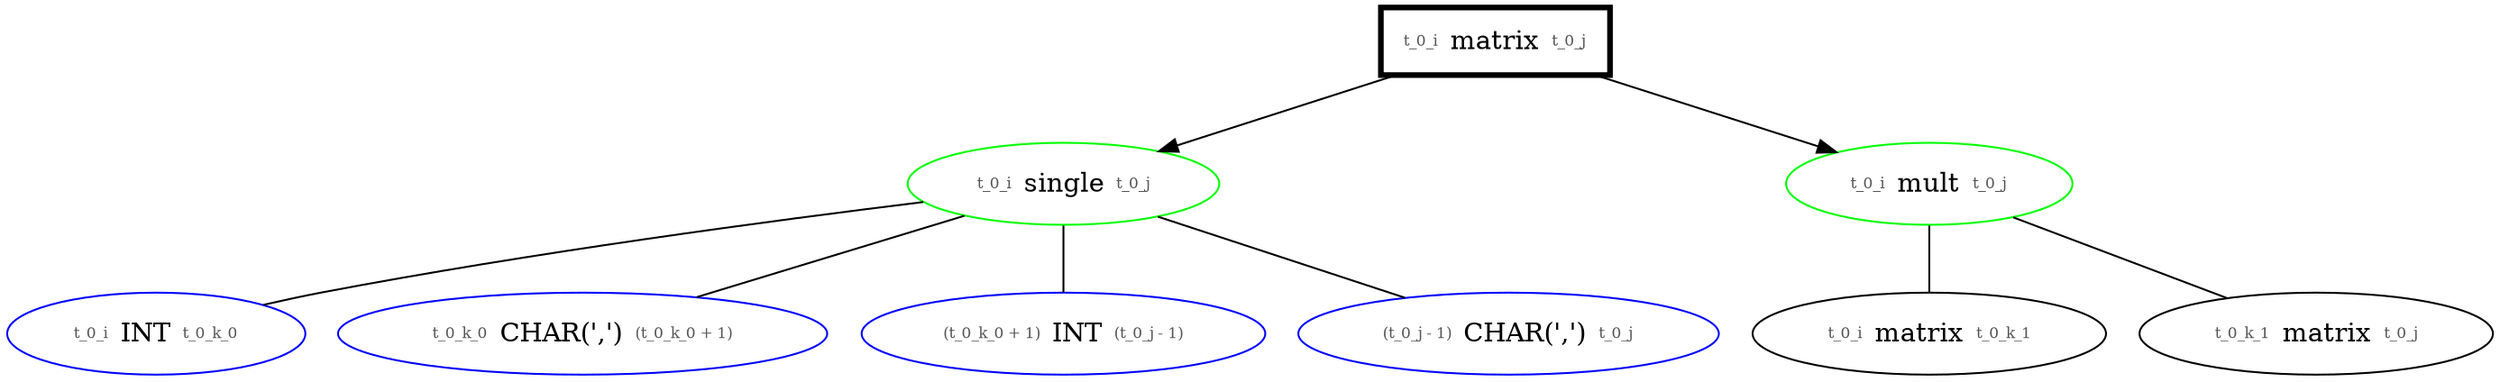digraph mopt {
node_1 [ label=<<table border='0'><tr><td><font point-size='8' color='#555555'>t_0_i</font></td><td>matrix</td><td><font point-size='8' color='#555555'>t_0_j</font></td></tr></table>>, color="black", shape="box", penwidth=3 ];
node_2 [ label=<<table border='0'><tr><td><font point-size='8' color='#555555'>t_0_i</font></td><td>single</td><td><font point-size='8' color='#555555'>t_0_j</font></td></tr></table>>, color="green" ];
node_3 [ label=<<table border='0'><tr><td><font point-size='8' color='#555555'>t_0_i</font></td><td>INT</td><td><font point-size='8' color='#555555'>t_0_k_0</font></td></tr></table>>, color="blue" ];
node_2 -> node_3 [ arrowhead=none ];
node_4 [ label=<<table border='0'><tr><td><font point-size='8' color='#555555'>t_0_k_0</font></td><td>CHAR(',')</td><td><font point-size='8' color='#555555'>(t_0_k_0 + 1)</font></td></tr></table>>, color="blue" ];
node_2 -> node_4 [ arrowhead=none ];
node_5 [ label=<<table border='0'><tr><td><font point-size='8' color='#555555'>(t_0_k_0 + 1)</font></td><td>INT</td><td><font point-size='8' color='#555555'>(t_0_j - 1)</font></td></tr></table>>, color="blue" ];
node_2 -> node_5 [ arrowhead=none ];
node_6 [ label=<<table border='0'><tr><td><font point-size='8' color='#555555'>(t_0_j - 1)</font></td><td>CHAR(',')</td><td><font point-size='8' color='#555555'>t_0_j</font></td></tr></table>>, color="blue" ];
node_2 -> node_6 [ arrowhead=none ];
node_1 -> node_2;
node_7 [ label=<<table border='0'><tr><td><font point-size='8' color='#555555'>t_0_i</font></td><td>mult</td><td><font point-size='8' color='#555555'>t_0_j</font></td></tr></table>>, color="green" ];
node_8 [ label=<<table border='0'><tr><td><font point-size='8' color='#555555'>t_0_i</font></td><td>matrix</td><td><font point-size='8' color='#555555'>t_0_k_1</font></td></tr></table>>, color="black" ];
node_7 -> node_8 [ arrowhead=none ];
node_9 [ label=<<table border='0'><tr><td><font point-size='8' color='#555555'>t_0_k_1</font></td><td>matrix</td><td><font point-size='8' color='#555555'>t_0_j</font></td></tr></table>>, color="black" ];
node_7 -> node_9 [ arrowhead=none ];
node_1 -> node_7;
}
